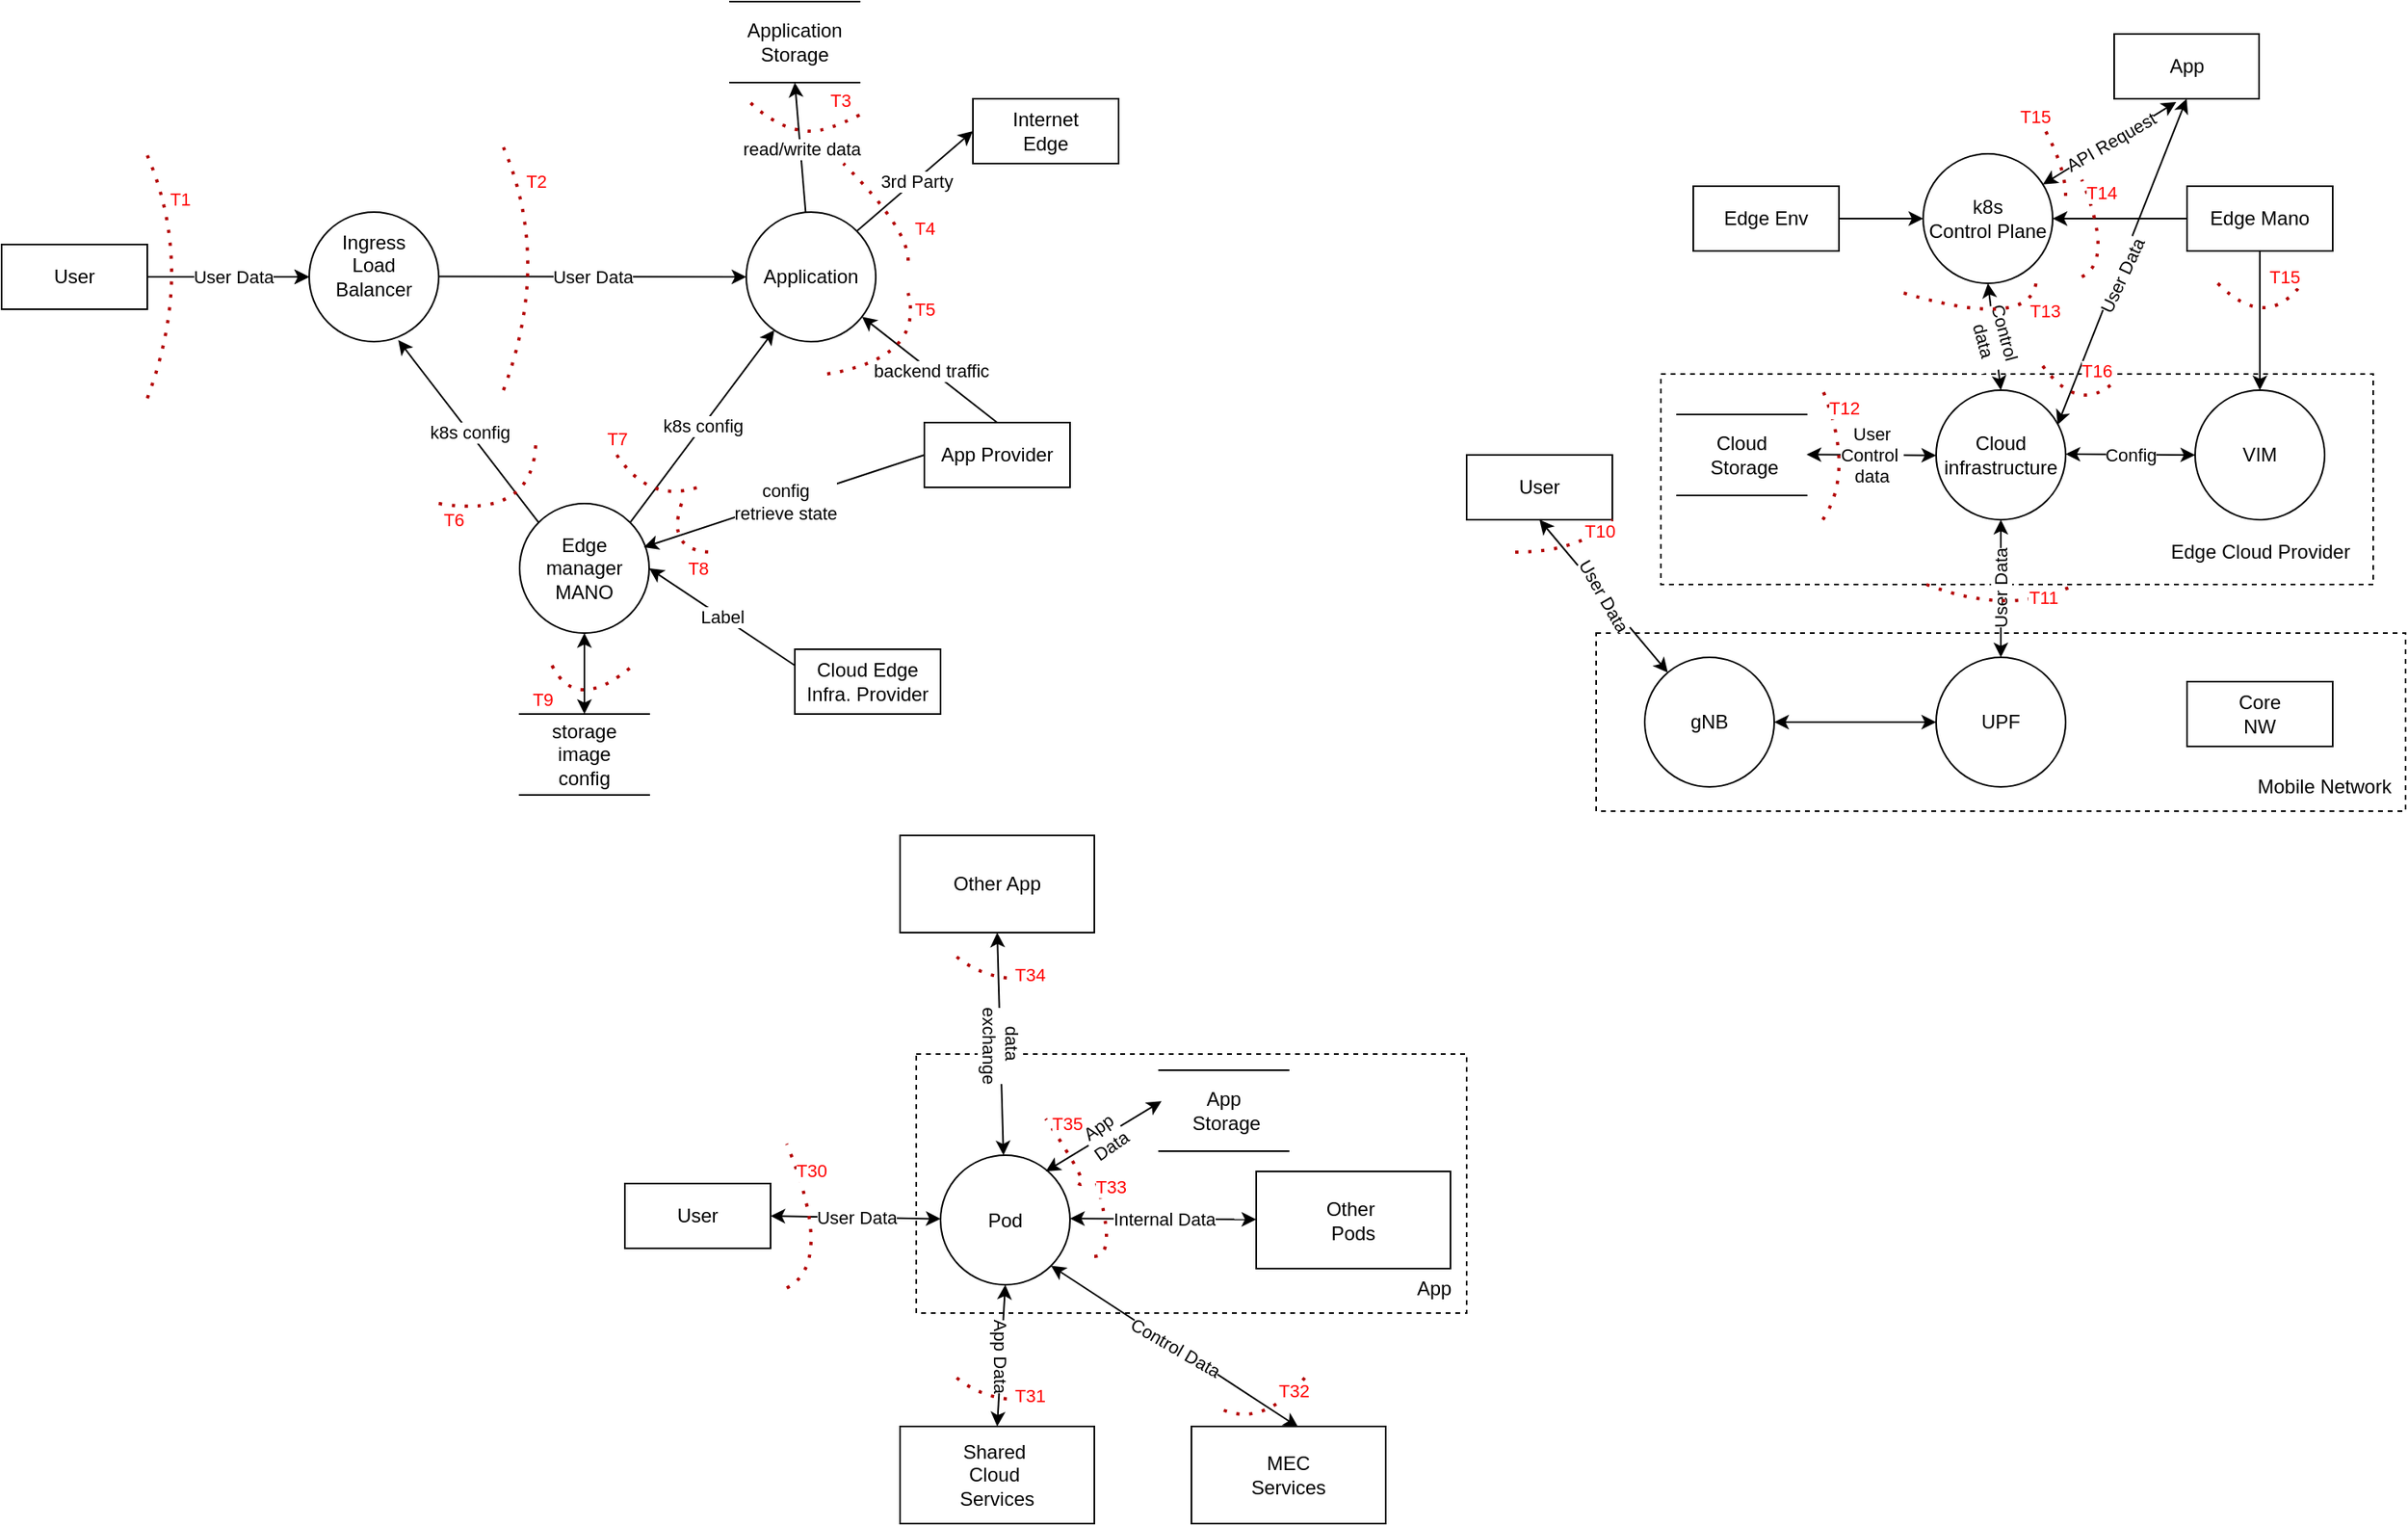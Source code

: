 <mxfile version="20.6.2" type="device"><diagram id="AhALsMwcs9puDzmOcbGK" name="Page-1"><mxGraphModel dx="2233" dy="826" grid="1" gridSize="10" guides="1" tooltips="1" connect="1" arrows="1" fold="1" page="1" pageScale="1" pageWidth="827" pageHeight="1169" math="0" shadow="0"><root><mxCell id="0"/><mxCell id="1" parent="0"/><mxCell id="h0xKYHxHjKtbQJcD8cni-60" value="" style="rounded=0;whiteSpace=wrap;html=1;dashed=1;labelBackgroundColor=none;" parent="1" vertex="1"><mxGeometry x="-250" y="670" width="340" height="160" as="geometry"/></mxCell><mxCell id="h0xKYHxHjKtbQJcD8cni-14" value="" style="rounded=0;whiteSpace=wrap;html=1;dashed=1;" parent="1" vertex="1"><mxGeometry x="210" y="250" width="440" height="130" as="geometry"/></mxCell><mxCell id="h0xKYHxHjKtbQJcD8cni-12" value="" style="rounded=0;whiteSpace=wrap;html=1;dashed=1;labelBackgroundColor=none;" parent="1" vertex="1"><mxGeometry x="170" y="410" width="500" height="110" as="geometry"/></mxCell><mxCell id="-5PWNZGbIVk2R9b0O68d-2" value="&lt;div&gt;Ingress&lt;/div&gt;&lt;div&gt;Load &lt;br&gt;&lt;/div&gt;&lt;div&gt;Balancer&lt;br&gt;&lt;/div&gt;&lt;div&gt;&lt;br&gt;&lt;/div&gt;" style="ellipse;whiteSpace=wrap;html=1;aspect=fixed;" parent="1" vertex="1"><mxGeometry x="-625" y="150" width="80" height="80" as="geometry"/></mxCell><mxCell id="-5PWNZGbIVk2R9b0O68d-3" value="Application" style="ellipse;whiteSpace=wrap;html=1;aspect=fixed;" parent="1" vertex="1"><mxGeometry x="-355" y="150" width="80" height="80" as="geometry"/></mxCell><mxCell id="-5PWNZGbIVk2R9b0O68d-6" value="Edge manager MANO" style="ellipse;whiteSpace=wrap;html=1;aspect=fixed;" parent="1" vertex="1"><mxGeometry x="-495" y="330" width="80" height="80" as="geometry"/></mxCell><mxCell id="-5PWNZGbIVk2R9b0O68d-28" value="" style="edgeStyle=orthogonalEdgeStyle;rounded=0;orthogonalLoop=1;jettySize=auto;html=1;" parent="1" source="-5PWNZGbIVk2R9b0O68d-8" target="-5PWNZGbIVk2R9b0O68d-2" edge="1"><mxGeometry relative="1" as="geometry"/></mxCell><mxCell id="-5PWNZGbIVk2R9b0O68d-8" value="User" style="rounded=0;whiteSpace=wrap;html=1;" parent="1" vertex="1"><mxGeometry x="-815" y="170" width="90" height="40" as="geometry"/></mxCell><mxCell id="-5PWNZGbIVk2R9b0O68d-9" value="App Provider" style="rounded=0;whiteSpace=wrap;html=1;" parent="1" vertex="1"><mxGeometry x="-245" y="280" width="90" height="40" as="geometry"/></mxCell><mxCell id="-5PWNZGbIVk2R9b0O68d-11" value="" style="endArrow=classic;html=1;rounded=0;exitX=1;exitY=0;exitDx=0;exitDy=0;entryX=0.217;entryY=0.911;entryDx=0;entryDy=0;entryPerimeter=0;" parent="1" source="-5PWNZGbIVk2R9b0O68d-6" target="-5PWNZGbIVk2R9b0O68d-3" edge="1"><mxGeometry relative="1" as="geometry"><mxPoint x="-355" y="340" as="sourcePoint"/><mxPoint x="-335" y="220" as="targetPoint"/></mxGeometry></mxCell><mxCell id="-5PWNZGbIVk2R9b0O68d-12" value="k8s config" style="edgeLabel;resizable=0;html=1;align=center;verticalAlign=middle;" parent="-5PWNZGbIVk2R9b0O68d-11" connectable="0" vertex="1"><mxGeometry relative="1" as="geometry"/></mxCell><mxCell id="-5PWNZGbIVk2R9b0O68d-13" value="" style="endArrow=classic;html=1;rounded=0;exitX=0;exitY=0;exitDx=0;exitDy=0;entryX=0.688;entryY=0.988;entryDx=0;entryDy=0;entryPerimeter=0;" parent="1" source="-5PWNZGbIVk2R9b0O68d-6" target="-5PWNZGbIVk2R9b0O68d-2" edge="1"><mxGeometry relative="1" as="geometry"><mxPoint x="-355" y="340" as="sourcePoint"/><mxPoint x="-255" y="340" as="targetPoint"/></mxGeometry></mxCell><mxCell id="-5PWNZGbIVk2R9b0O68d-14" value="k8s config" style="edgeLabel;resizable=0;html=1;align=center;verticalAlign=middle;" parent="-5PWNZGbIVk2R9b0O68d-13" connectable="0" vertex="1"><mxGeometry relative="1" as="geometry"/></mxCell><mxCell id="-5PWNZGbIVk2R9b0O68d-21" value="" style="endArrow=classic;html=1;rounded=0;exitX=0;exitY=0.25;exitDx=0;exitDy=0;entryX=1;entryY=0.5;entryDx=0;entryDy=0;" parent="1" source="-5PWNZGbIVk2R9b0O68d-32" target="-5PWNZGbIVk2R9b0O68d-6" edge="1"><mxGeometry relative="1" as="geometry"><mxPoint x="-355" y="340" as="sourcePoint"/><mxPoint x="-255" y="340" as="targetPoint"/></mxGeometry></mxCell><mxCell id="-5PWNZGbIVk2R9b0O68d-22" value="Label" style="edgeLabel;resizable=0;html=1;align=center;verticalAlign=middle;" parent="-5PWNZGbIVk2R9b0O68d-21" connectable="0" vertex="1"><mxGeometry relative="1" as="geometry"/></mxCell><mxCell id="-5PWNZGbIVk2R9b0O68d-26" value="" style="endArrow=classic; startArrow=classic;html=1;rounded=0;" parent="1" edge="1"><mxGeometry relative="1" as="geometry"><mxPoint x="-720" y="190" as="sourcePoint"/><mxPoint x="-625" y="190" as="targetPoint"/></mxGeometry></mxCell><mxCell id="-5PWNZGbIVk2R9b0O68d-27" value="&lt;div&gt;User Data&lt;/div&gt;" style="edgeLabel;resizable=0;html=1;align=center;verticalAlign=middle;" parent="-5PWNZGbIVk2R9b0O68d-26" connectable="0" vertex="1"><mxGeometry relative="1" as="geometry"/></mxCell><mxCell id="-5PWNZGbIVk2R9b0O68d-29" value="" style="endArrow=classic;html=1;rounded=0;exitX=1;exitY=0.5;exitDx=0;exitDy=0;entryX=0;entryY=0.5;entryDx=0;entryDy=0;" parent="1" target="-5PWNZGbIVk2R9b0O68d-3" edge="1"><mxGeometry relative="1" as="geometry"><mxPoint x="-545" y="189.79" as="sourcePoint"/><mxPoint x="-445" y="189.79" as="targetPoint"/></mxGeometry></mxCell><mxCell id="-5PWNZGbIVk2R9b0O68d-30" value="User Data" style="edgeLabel;resizable=0;html=1;align=center;verticalAlign=middle;" parent="-5PWNZGbIVk2R9b0O68d-29" connectable="0" vertex="1"><mxGeometry relative="1" as="geometry"/></mxCell><mxCell id="-5PWNZGbIVk2R9b0O68d-31" value="&lt;div&gt;storage&lt;/div&gt;&lt;div&gt;image &lt;br&gt;&lt;/div&gt;&lt;div&gt;config&lt;br&gt;&lt;/div&gt;" style="shape=partialRectangle;whiteSpace=wrap;html=1;top=0;bottom=0;fillColor=none;direction=south;" parent="1" vertex="1"><mxGeometry x="-495" y="460" width="80" height="50" as="geometry"/></mxCell><mxCell id="-5PWNZGbIVk2R9b0O68d-32" value="Cloud Edge Infra. Provider" style="rounded=0;whiteSpace=wrap;html=1;" parent="1" vertex="1"><mxGeometry x="-325" y="420" width="90" height="40" as="geometry"/></mxCell><mxCell id="-5PWNZGbIVk2R9b0O68d-34" value="" style="endArrow=classic;html=1;rounded=0;exitX=0;exitY=0.5;exitDx=0;exitDy=0;entryX=0.959;entryY=0.337;entryDx=0;entryDy=0;entryPerimeter=0;" parent="1" source="-5PWNZGbIVk2R9b0O68d-9" target="-5PWNZGbIVk2R9b0O68d-6" edge="1"><mxGeometry relative="1" as="geometry"><mxPoint x="-375" y="340" as="sourcePoint"/><mxPoint x="-275" y="340" as="targetPoint"/></mxGeometry></mxCell><mxCell id="-5PWNZGbIVk2R9b0O68d-35" value="&lt;div&gt;config&lt;/div&gt;&lt;div&gt;retrieve state&lt;/div&gt;" style="edgeLabel;resizable=0;html=1;align=center;verticalAlign=middle;" parent="-5PWNZGbIVk2R9b0O68d-34" connectable="0" vertex="1"><mxGeometry relative="1" as="geometry"/></mxCell><mxCell id="-5PWNZGbIVk2R9b0O68d-36" value="" style="endArrow=classic;html=1;rounded=0;exitX=0.5;exitY=0;exitDx=0;exitDy=0;" parent="1" source="-5PWNZGbIVk2R9b0O68d-9" target="-5PWNZGbIVk2R9b0O68d-3" edge="1"><mxGeometry relative="1" as="geometry"><mxPoint x="-235" y="310" as="sourcePoint"/><mxPoint x="-408.28" y="366.96" as="targetPoint"/></mxGeometry></mxCell><mxCell id="-5PWNZGbIVk2R9b0O68d-37" value="backend traffic" style="edgeLabel;resizable=0;html=1;align=center;verticalAlign=middle;" parent="-5PWNZGbIVk2R9b0O68d-36" connectable="0" vertex="1"><mxGeometry relative="1" as="geometry"/></mxCell><mxCell id="-5PWNZGbIVk2R9b0O68d-38" value="&lt;div&gt;Internet&lt;/div&gt;&lt;div&gt;Edge&lt;br&gt;&lt;/div&gt;" style="rounded=0;whiteSpace=wrap;html=1;" parent="1" vertex="1"><mxGeometry x="-215" y="80" width="90" height="40" as="geometry"/></mxCell><mxCell id="-5PWNZGbIVk2R9b0O68d-40" value="" style="endArrow=classic;html=1;rounded=0;exitX=1;exitY=0;exitDx=0;exitDy=0;entryX=0;entryY=0.5;entryDx=0;entryDy=0;" parent="1" source="-5PWNZGbIVk2R9b0O68d-3" target="-5PWNZGbIVk2R9b0O68d-38" edge="1"><mxGeometry relative="1" as="geometry"><mxPoint x="-314.716" y="223.716" as="sourcePoint"/><mxPoint x="-225" y="110" as="targetPoint"/></mxGeometry></mxCell><mxCell id="-5PWNZGbIVk2R9b0O68d-41" value="3rd Party" style="edgeLabel;resizable=0;html=1;align=center;verticalAlign=middle;" parent="-5PWNZGbIVk2R9b0O68d-40" connectable="0" vertex="1"><mxGeometry relative="1" as="geometry"/></mxCell><mxCell id="-5PWNZGbIVk2R9b0O68d-42" value="&lt;div&gt;Application &lt;br&gt;&lt;/div&gt;&lt;div&gt;Storage&lt;br&gt;&lt;/div&gt;" style="shape=partialRectangle;whiteSpace=wrap;html=1;top=0;bottom=0;fillColor=none;direction=south;" parent="1" vertex="1"><mxGeometry x="-365" y="20" width="80" height="50" as="geometry"/></mxCell><mxCell id="-5PWNZGbIVk2R9b0O68d-48" value="T1" style="endArrow=none;dashed=1;html=1;dashPattern=1 3;strokeWidth=2;curved=1;fillColor=#e51400;strokeColor=#B20000;labelPosition=center;verticalLabelPosition=top;align=center;verticalAlign=bottom;horizontal=1;fontColor=#FF0000;" parent="1" edge="1"><mxGeometry x="0.504" y="-5" width="50" height="50" relative="1" as="geometry"><mxPoint x="-725" y="265" as="sourcePoint"/><mxPoint x="-725" y="115" as="targetPoint"/><Array as="points"><mxPoint x="-695" y="185"/></Array><mxPoint y="1" as="offset"/></mxGeometry></mxCell><mxCell id="-5PWNZGbIVk2R9b0O68d-49" value="T2" style="endArrow=none;dashed=1;html=1;dashPattern=1 3;strokeWidth=2;curved=1;fillColor=#e51400;strokeColor=#B20000;verticalAlign=bottom;fontColor=#FF0000;" parent="1" edge="1"><mxGeometry x="0.561" y="-7" width="50" height="50" relative="1" as="geometry"><mxPoint x="-505" y="260" as="sourcePoint"/><mxPoint x="-505" y="110" as="targetPoint"/><Array as="points"><mxPoint x="-475" y="180"/></Array><mxPoint as="offset"/></mxGeometry></mxCell><mxCell id="-5PWNZGbIVk2R9b0O68d-50" value="T4" style="endArrow=none;dashed=1;html=1;dashPattern=1 3;strokeWidth=2;curved=1;fillColor=#e51400;strokeColor=#B20000;fontColor=#FF0000;verticalAlign=middle;labelPosition=center;verticalLabelPosition=middle;align=center;" parent="1" edge="1"><mxGeometry x="-0.478" y="-10" width="50" height="50" relative="1" as="geometry"><mxPoint x="-255" y="180" as="sourcePoint"/><mxPoint x="-295" y="120" as="targetPoint"/><Array as="points"><mxPoint x="-255" y="160"/></Array><mxPoint x="3" y="7" as="offset"/></mxGeometry></mxCell><mxCell id="-5PWNZGbIVk2R9b0O68d-51" value="T5" style="endArrow=none;dashed=1;html=1;dashPattern=1 3;strokeWidth=2;curved=1;fillColor=#e51400;strokeColor=#B20000;fontColor=#FF0000;verticalAlign=middle;labelPosition=center;verticalLabelPosition=middle;align=center;" parent="1" edge="1"><mxGeometry x="0.762" y="-7" width="50" height="50" relative="1" as="geometry"><mxPoint x="-305" y="250" as="sourcePoint"/><mxPoint x="-255" y="200" as="targetPoint"/><Array as="points"><mxPoint x="-245" y="240"/></Array><mxPoint as="offset"/></mxGeometry></mxCell><mxCell id="-5PWNZGbIVk2R9b0O68d-53" value="" style="endArrow=classic;startArrow=classic;html=1;curved=1;exitX=0;exitY=0.5;exitDx=0;exitDy=0;" parent="1" source="-5PWNZGbIVk2R9b0O68d-31" edge="1"><mxGeometry width="50" height="50" relative="1" as="geometry"><mxPoint x="-505" y="460" as="sourcePoint"/><mxPoint x="-455" y="410" as="targetPoint"/></mxGeometry></mxCell><mxCell id="-5PWNZGbIVk2R9b0O68d-54" value="T6" style="endArrow=none;dashed=1;html=1;dashPattern=1 3;strokeWidth=2;curved=1;fillColor=#e51400;strokeColor=#B20000;fontColor=#FF0000;" parent="1" edge="1"><mxGeometry x="-0.792" y="-8" width="50" height="50" relative="1" as="geometry"><mxPoint x="-545" y="330" as="sourcePoint"/><mxPoint x="-485" y="290" as="targetPoint"/><Array as="points"><mxPoint x="-485" y="340"/></Array><mxPoint x="-1" as="offset"/></mxGeometry></mxCell><mxCell id="-5PWNZGbIVk2R9b0O68d-56" value="T7" style="endArrow=none;dashed=1;html=1;dashPattern=1 3;strokeWidth=2;curved=1;fillColor=#e51400;strokeColor=#B20000;fontColor=#FF0000;" parent="1" edge="1"><mxGeometry x="-1" y="10" width="50" height="50" relative="1" as="geometry"><mxPoint x="-435" y="300" as="sourcePoint"/><mxPoint x="-385" y="320" as="targetPoint"/><Array as="points"><mxPoint x="-415" y="330"/></Array><mxPoint x="-8" y="-4" as="offset"/></mxGeometry></mxCell><mxCell id="-5PWNZGbIVk2R9b0O68d-57" value="T8" style="endArrow=none;dashed=1;html=1;dashPattern=1 3;strokeWidth=2;curved=1;fillColor=#e51400;strokeColor=#B20000;fontColor=#FF0000;" parent="1" edge="1"><mxGeometry x="0.675" y="-10" width="50" height="50" relative="1" as="geometry"><mxPoint x="-395" y="330" as="sourcePoint"/><mxPoint x="-375" y="360" as="targetPoint"/><Array as="points"><mxPoint x="-405" y="360"/></Array><mxPoint as="offset"/></mxGeometry></mxCell><mxCell id="-5PWNZGbIVk2R9b0O68d-58" value="T3" style="endArrow=none;dashed=1;html=1;dashPattern=1 3;strokeWidth=2;curved=1;fillColor=#e51400;strokeColor=#B20000;verticalAlign=bottom;labelPosition=right;verticalLabelPosition=top;align=left;fontColor=#FF0000;" parent="1" edge="1"><mxGeometry x="-0.546" y="-9" width="50" height="50" relative="1" as="geometry"><mxPoint x="-285" y="90" as="sourcePoint"/><mxPoint x="-355" y="80" as="targetPoint"/><Array as="points"><mxPoint x="-305" y="100"/><mxPoint x="-325" y="100"/><mxPoint x="-345" y="90"/></Array><mxPoint as="offset"/></mxGeometry></mxCell><mxCell id="-5PWNZGbIVk2R9b0O68d-59" value="" style="endArrow=classic;html=1;rounded=0;entryX=1;entryY=0.5;entryDx=0;entryDy=0;" parent="1" source="-5PWNZGbIVk2R9b0O68d-3" target="-5PWNZGbIVk2R9b0O68d-42" edge="1"><mxGeometry relative="1" as="geometry"><mxPoint x="-535" y="199.79" as="sourcePoint"/><mxPoint x="-345" y="200" as="targetPoint"/></mxGeometry></mxCell><mxCell id="-5PWNZGbIVk2R9b0O68d-60" value="read/write data" style="edgeLabel;resizable=0;html=1;align=center;verticalAlign=middle;" parent="-5PWNZGbIVk2R9b0O68d-59" connectable="0" vertex="1"><mxGeometry relative="1" as="geometry"/></mxCell><mxCell id="-5PWNZGbIVk2R9b0O68d-62" value="T9" style="endArrow=none;dashed=1;html=1;dashPattern=1 3;strokeWidth=2;curved=1;fillColor=#e51400;strokeColor=#B20000;fontColor=#FF0000;" parent="1" edge="1"><mxGeometry x="-0.59" y="-15" width="50" height="50" relative="1" as="geometry"><mxPoint x="-475" y="430" as="sourcePoint"/><mxPoint x="-425" y="430" as="targetPoint"/><Array as="points"><mxPoint x="-460" y="460"/></Array><mxPoint as="offset"/></mxGeometry></mxCell><mxCell id="h0xKYHxHjKtbQJcD8cni-1" value="gNB" style="ellipse;whiteSpace=wrap;html=1;aspect=fixed;" parent="1" vertex="1"><mxGeometry x="200" y="425" width="80" height="80" as="geometry"/></mxCell><mxCell id="h0xKYHxHjKtbQJcD8cni-2" value="UPF" style="ellipse;whiteSpace=wrap;html=1;aspect=fixed;" parent="1" vertex="1"><mxGeometry x="380" y="425" width="80" height="80" as="geometry"/></mxCell><mxCell id="h0xKYHxHjKtbQJcD8cni-4" value="User" style="rounded=0;whiteSpace=wrap;html=1;" parent="1" vertex="1"><mxGeometry x="90" y="300" width="90" height="40" as="geometry"/></mxCell><mxCell id="h0xKYHxHjKtbQJcD8cni-5" value="Core &lt;br&gt;NW" style="rounded=0;whiteSpace=wrap;html=1;" parent="1" vertex="1"><mxGeometry x="535" y="440" width="90" height="40" as="geometry"/></mxCell><mxCell id="h0xKYHxHjKtbQJcD8cni-6" value="Cloud infrastructure" style="ellipse;whiteSpace=wrap;html=1;aspect=fixed;" parent="1" vertex="1"><mxGeometry x="380" y="260" width="80" height="80" as="geometry"/></mxCell><mxCell id="h0xKYHxHjKtbQJcD8cni-7" value="VIM" style="ellipse;whiteSpace=wrap;html=1;aspect=fixed;" parent="1" vertex="1"><mxGeometry x="540" y="260" width="80" height="80" as="geometry"/></mxCell><mxCell id="h0xKYHxHjKtbQJcD8cni-8" value="App" style="rounded=0;whiteSpace=wrap;html=1;" parent="1" vertex="1"><mxGeometry x="490" y="40" width="89.5" height="40" as="geometry"/></mxCell><mxCell id="h0xKYHxHjKtbQJcD8cni-9" value="&lt;div&gt;Cloud&lt;/div&gt;&lt;div&gt;&amp;nbsp;Storage&lt;/div&gt;" style="shape=partialRectangle;whiteSpace=wrap;html=1;top=0;bottom=0;fillColor=none;direction=south;" parent="1" vertex="1"><mxGeometry x="220" y="275" width="80" height="50" as="geometry"/></mxCell><mxCell id="h0xKYHxHjKtbQJcD8cni-11" value="k8s&lt;br&gt;Control Plane" style="ellipse;whiteSpace=wrap;html=1;aspect=fixed;" parent="1" vertex="1"><mxGeometry x="372" y="114" width="80" height="80" as="geometry"/></mxCell><mxCell id="h0xKYHxHjKtbQJcD8cni-13" value="Mobile Network" style="text;html=1;strokeColor=none;fillColor=none;align=center;verticalAlign=middle;whiteSpace=wrap;rounded=0;dashed=1;labelBackgroundColor=none;" parent="1" vertex="1"><mxGeometry x="570" y="490" width="100" height="30" as="geometry"/></mxCell><mxCell id="h0xKYHxHjKtbQJcD8cni-15" value="Edge Cloud Provider" style="text;html=1;strokeColor=none;fillColor=none;align=center;verticalAlign=middle;whiteSpace=wrap;rounded=0;dashed=1;labelBackgroundColor=none;" parent="1" vertex="1"><mxGeometry x="519.75" y="340" width="120.5" height="40" as="geometry"/></mxCell><mxCell id="h0xKYHxHjKtbQJcD8cni-40" value="" style="edgeStyle=orthogonalEdgeStyle;rounded=0;orthogonalLoop=1;jettySize=auto;html=1;" parent="1" source="h0xKYHxHjKtbQJcD8cni-17" target="h0xKYHxHjKtbQJcD8cni-11" edge="1"><mxGeometry relative="1" as="geometry"/></mxCell><mxCell id="h0xKYHxHjKtbQJcD8cni-17" value="Edge Env" style="rounded=0;whiteSpace=wrap;html=1;" parent="1" vertex="1"><mxGeometry x="230" y="134" width="90" height="40" as="geometry"/></mxCell><mxCell id="h0xKYHxHjKtbQJcD8cni-18" value="" style="endArrow=classic;startArrow=classic;html=1;rounded=0;exitX=0.5;exitY=1;exitDx=0;exitDy=0;" parent="1" source="h0xKYHxHjKtbQJcD8cni-4" target="h0xKYHxHjKtbQJcD8cni-1" edge="1"><mxGeometry relative="1" as="geometry"><mxPoint y="180" as="sourcePoint"/><mxPoint x="100" y="180" as="targetPoint"/></mxGeometry></mxCell><mxCell id="h0xKYHxHjKtbQJcD8cni-19" value="&lt;div&gt;User Data&lt;/div&gt;" style="edgeLabel;resizable=0;html=1;align=center;verticalAlign=middle;rotation=60;" parent="h0xKYHxHjKtbQJcD8cni-18" connectable="0" vertex="1"><mxGeometry relative="1" as="geometry"/></mxCell><mxCell id="h0xKYHxHjKtbQJcD8cni-20" value="" style="endArrow=classic;startArrow=classic;html=1;rounded=0;exitX=0.5;exitY=0;exitDx=0;exitDy=0;entryX=0.5;entryY=1;entryDx=0;entryDy=0;" parent="1" source="h0xKYHxHjKtbQJcD8cni-2" target="h0xKYHxHjKtbQJcD8cni-6" edge="1"><mxGeometry relative="1" as="geometry"><mxPoint x="377" y="478" as="sourcePoint"/><mxPoint x="412" y="338" as="targetPoint"/><Array as="points"/></mxGeometry></mxCell><mxCell id="h0xKYHxHjKtbQJcD8cni-21" value="&lt;div&gt;User Data&lt;/div&gt;" style="edgeLabel;resizable=0;html=1;align=center;verticalAlign=middle;rotation=-90;" parent="h0xKYHxHjKtbQJcD8cni-20" connectable="0" vertex="1"><mxGeometry relative="1" as="geometry"/></mxCell><mxCell id="h0xKYHxHjKtbQJcD8cni-27" value="" style="endArrow=classic;startArrow=classic;html=1;rounded=0;exitX=1;exitY=0.5;exitDx=0;exitDy=0;entryX=0;entryY=0.5;entryDx=0;entryDy=0;" parent="1" source="h0xKYHxHjKtbQJcD8cni-1" target="h0xKYHxHjKtbQJcD8cni-2" edge="1"><mxGeometry width="50" height="50" relative="1" as="geometry"><mxPoint x="330" y="510" as="sourcePoint"/><mxPoint x="390" y="460" as="targetPoint"/></mxGeometry></mxCell><mxCell id="h0xKYHxHjKtbQJcD8cni-28" value="" style="endArrow=classic;startArrow=classic;html=1;rounded=0;exitX=0.938;exitY=0.267;exitDx=0;exitDy=0;exitPerimeter=0;entryX=0.5;entryY=1;entryDx=0;entryDy=0;" parent="1" source="h0xKYHxHjKtbQJcD8cni-6" target="h0xKYHxHjKtbQJcD8cni-8" edge="1"><mxGeometry relative="1" as="geometry"><mxPoint x="604.5" y="265" as="sourcePoint"/><mxPoint x="590" y="200" as="targetPoint"/><Array as="points"/></mxGeometry></mxCell><mxCell id="h0xKYHxHjKtbQJcD8cni-29" value="&lt;div&gt;User Data&lt;/div&gt;" style="edgeLabel;resizable=0;html=1;align=center;verticalAlign=middle;rotation=-65;" parent="h0xKYHxHjKtbQJcD8cni-28" connectable="0" vertex="1"><mxGeometry relative="1" as="geometry"><mxPoint y="9" as="offset"/></mxGeometry></mxCell><mxCell id="h0xKYHxHjKtbQJcD8cni-33" value="" style="endArrow=classic;startArrow=classic;html=1;rounded=0;entryX=0.428;entryY=1.05;entryDx=0;entryDy=0;entryPerimeter=0;" parent="1" source="h0xKYHxHjKtbQJcD8cni-11" target="h0xKYHxHjKtbQJcD8cni-8" edge="1"><mxGeometry relative="1" as="geometry"><mxPoint x="465.04" y="271.36" as="sourcePoint"/><mxPoint x="480" y="70" as="targetPoint"/><Array as="points"/></mxGeometry></mxCell><mxCell id="h0xKYHxHjKtbQJcD8cni-34" value="&lt;div&gt;API Request&lt;/div&gt;" style="edgeLabel;resizable=0;html=1;align=center;verticalAlign=middle;rotation=-30;" parent="h0xKYHxHjKtbQJcD8cni-33" connectable="0" vertex="1"><mxGeometry relative="1" as="geometry"/></mxCell><mxCell id="h0xKYHxHjKtbQJcD8cni-35" value="" style="endArrow=classic;startArrow=classic;html=1;rounded=0;exitX=1;exitY=0.5;exitDx=0;exitDy=0;" parent="1" edge="1"><mxGeometry relative="1" as="geometry"><mxPoint x="460" y="299.5" as="sourcePoint"/><mxPoint x="540" y="300" as="targetPoint"/><Array as="points"/></mxGeometry></mxCell><mxCell id="h0xKYHxHjKtbQJcD8cni-36" value="&lt;div&gt;Config&lt;/div&gt;" style="edgeLabel;resizable=0;html=1;align=center;verticalAlign=middle;rotation=0;" parent="h0xKYHxHjKtbQJcD8cni-35" connectable="0" vertex="1"><mxGeometry relative="1" as="geometry"/></mxCell><mxCell id="h0xKYHxHjKtbQJcD8cni-42" style="edgeStyle=orthogonalEdgeStyle;rounded=0;orthogonalLoop=1;jettySize=auto;html=1;entryX=0.5;entryY=0;entryDx=0;entryDy=0;" parent="1" source="h0xKYHxHjKtbQJcD8cni-41" target="h0xKYHxHjKtbQJcD8cni-7" edge="1"><mxGeometry relative="1" as="geometry"/></mxCell><mxCell id="h0xKYHxHjKtbQJcD8cni-43" style="edgeStyle=orthogonalEdgeStyle;rounded=0;orthogonalLoop=1;jettySize=auto;html=1;entryX=1;entryY=0.5;entryDx=0;entryDy=0;" parent="1" source="h0xKYHxHjKtbQJcD8cni-41" target="h0xKYHxHjKtbQJcD8cni-11" edge="1"><mxGeometry relative="1" as="geometry"/></mxCell><mxCell id="h0xKYHxHjKtbQJcD8cni-41" value="Edge Mano" style="rounded=0;whiteSpace=wrap;html=1;" parent="1" vertex="1"><mxGeometry x="535" y="134" width="90" height="40" as="geometry"/></mxCell><mxCell id="h0xKYHxHjKtbQJcD8cni-50" value="Shared&amp;nbsp;&lt;br&gt;Cloud&amp;nbsp;&lt;br&gt;Services" style="rounded=0;whiteSpace=wrap;html=1;labelBackgroundColor=none;" parent="1" vertex="1"><mxGeometry x="-260" y="900" width="120" height="60" as="geometry"/></mxCell><mxCell id="h0xKYHxHjKtbQJcD8cni-52" value="MEC&lt;br&gt;Services" style="rounded=0;whiteSpace=wrap;html=1;labelBackgroundColor=none;" parent="1" vertex="1"><mxGeometry x="-80" y="900" width="120" height="60" as="geometry"/></mxCell><mxCell id="h0xKYHxHjKtbQJcD8cni-53" value="Pod" style="ellipse;whiteSpace=wrap;html=1;aspect=fixed;" parent="1" vertex="1"><mxGeometry x="-235" y="732.5" width="80" height="80" as="geometry"/></mxCell><mxCell id="h0xKYHxHjKtbQJcD8cni-54" value="Other&amp;nbsp;&lt;br&gt;Pods" style="rounded=0;whiteSpace=wrap;html=1;labelBackgroundColor=none;" parent="1" vertex="1"><mxGeometry x="-40" y="742.5" width="120" height="60" as="geometry"/></mxCell><mxCell id="h0xKYHxHjKtbQJcD8cni-55" value="" style="endArrow=classic;startArrow=classic;html=1;rounded=0;entryX=0.5;entryY=0;entryDx=0;entryDy=0;exitX=0.5;exitY=1;exitDx=0;exitDy=0;" parent="1" source="h0xKYHxHjKtbQJcD8cni-53" target="h0xKYHxHjKtbQJcD8cni-50" edge="1"><mxGeometry relative="1" as="geometry"><mxPoint x="-285" y="770" as="sourcePoint"/><mxPoint x="-205.728" y="864.372" as="targetPoint"/></mxGeometry></mxCell><mxCell id="h0xKYHxHjKtbQJcD8cni-56" value="&lt;div&gt;App Data&lt;/div&gt;" style="edgeLabel;resizable=0;html=1;align=center;verticalAlign=middle;rotation=90;" parent="h0xKYHxHjKtbQJcD8cni-55" connectable="0" vertex="1"><mxGeometry relative="1" as="geometry"/></mxCell><mxCell id="h0xKYHxHjKtbQJcD8cni-58" value="Other App" style="rounded=0;whiteSpace=wrap;html=1;labelBackgroundColor=none;" parent="1" vertex="1"><mxGeometry x="-260" y="535" width="120" height="60" as="geometry"/></mxCell><mxCell id="h0xKYHxHjKtbQJcD8cni-61" value="" style="endArrow=classic;startArrow=classic;html=1;rounded=0;entryX=0.5;entryY=0;entryDx=0;entryDy=0;exitX=1;exitY=1;exitDx=0;exitDy=0;" parent="1" source="h0xKYHxHjKtbQJcD8cni-53" edge="1"><mxGeometry relative="1" as="geometry"><mxPoint x="-0.082" y="810.005" as="sourcePoint"/><mxPoint x="-14" y="900.47" as="targetPoint"/></mxGeometry></mxCell><mxCell id="h0xKYHxHjKtbQJcD8cni-62" value="&lt;div&gt;Control Data&lt;/div&gt;" style="edgeLabel;resizable=0;html=1;align=center;verticalAlign=middle;rotation=30;" parent="h0xKYHxHjKtbQJcD8cni-61" connectable="0" vertex="1"><mxGeometry relative="1" as="geometry"/></mxCell><mxCell id="h0xKYHxHjKtbQJcD8cni-63" value="App" style="text;html=1;strokeColor=none;fillColor=none;align=center;verticalAlign=middle;whiteSpace=wrap;rounded=0;dashed=1;labelBackgroundColor=none;" parent="1" vertex="1"><mxGeometry x="20" y="800" width="100" height="30" as="geometry"/></mxCell><mxCell id="h0xKYHxHjKtbQJcD8cni-64" value="&lt;div&gt;App&lt;/div&gt;&lt;div&gt;&amp;nbsp;Storage&lt;/div&gt;" style="shape=partialRectangle;whiteSpace=wrap;html=1;top=0;bottom=0;fillColor=none;direction=south;" parent="1" vertex="1"><mxGeometry x="-100" y="680" width="80" height="50" as="geometry"/></mxCell><mxCell id="zF9HPpkS1QzqKwU8B0cj-2" value="" style="endArrow=classic;startArrow=classic;html=1;rounded=0;exitX=0.5;exitY=1;exitDx=0;exitDy=0;" parent="1" source="h0xKYHxHjKtbQJcD8cni-58" target="h0xKYHxHjKtbQJcD8cni-53" edge="1"><mxGeometry relative="1" as="geometry"><mxPoint x="-6.356" y="600.004" as="sourcePoint"/><mxPoint x="146.36" y="699.69" as="targetPoint"/></mxGeometry></mxCell><mxCell id="zF9HPpkS1QzqKwU8B0cj-3" value="&lt;div&gt;data&amp;nbsp;&lt;/div&gt;&lt;div&gt;exchange&lt;/div&gt;" style="edgeLabel;resizable=0;html=1;align=center;verticalAlign=middle;rotation=90;" parent="zF9HPpkS1QzqKwU8B0cj-2" connectable="0" vertex="1"><mxGeometry relative="1" as="geometry"/></mxCell><mxCell id="zF9HPpkS1QzqKwU8B0cj-4" value="User" style="rounded=0;whiteSpace=wrap;html=1;" parent="1" vertex="1"><mxGeometry x="-430" y="750" width="90" height="40" as="geometry"/></mxCell><mxCell id="zF9HPpkS1QzqKwU8B0cj-10" value="" style="endArrow=classic;startArrow=classic;html=1;rounded=0;exitX=1;exitY=0.5;exitDx=0;exitDy=0;" parent="1" source="zF9HPpkS1QzqKwU8B0cj-4" target="h0xKYHxHjKtbQJcD8cni-53" edge="1"><mxGeometry relative="1" as="geometry"><mxPoint x="-340" y="760" as="sourcePoint"/><mxPoint x="-260.728" y="854.372" as="targetPoint"/></mxGeometry></mxCell><mxCell id="zF9HPpkS1QzqKwU8B0cj-11" value="&lt;div&gt;User Data&lt;/div&gt;" style="edgeLabel;resizable=0;html=1;align=center;verticalAlign=middle;rotation=0;" parent="zF9HPpkS1QzqKwU8B0cj-10" connectable="0" vertex="1"><mxGeometry relative="1" as="geometry"/></mxCell><mxCell id="zF9HPpkS1QzqKwU8B0cj-13" value="" style="endArrow=classic;startArrow=classic;html=1;rounded=0;exitX=1;exitY=0.5;exitDx=0;exitDy=0;" parent="1" target="h0xKYHxHjKtbQJcD8cni-54" edge="1"><mxGeometry relative="1" as="geometry"><mxPoint x="-155" y="771.58" as="sourcePoint"/><mxPoint x="-49.995" y="773.422" as="targetPoint"/></mxGeometry></mxCell><mxCell id="zF9HPpkS1QzqKwU8B0cj-14" value="&lt;div&gt;Internal Data&lt;/div&gt;" style="edgeLabel;resizable=0;html=1;align=center;verticalAlign=middle;rotation=0;" parent="zF9HPpkS1QzqKwU8B0cj-13" connectable="0" vertex="1"><mxGeometry relative="1" as="geometry"/></mxCell><mxCell id="zF9HPpkS1QzqKwU8B0cj-15" value="T10" style="endArrow=none;dashed=1;html=1;dashPattern=1 3;strokeWidth=2;curved=1;fillColor=#e51400;strokeColor=#B20000;labelPosition=center;verticalLabelPosition=top;align=center;verticalAlign=bottom;horizontal=1;fontColor=#FF0000;" parent="1" edge="1"><mxGeometry x="0.504" y="-5" width="50" height="50" relative="1" as="geometry"><mxPoint x="120" y="360" as="sourcePoint"/><mxPoint x="180" y="340" as="targetPoint"/><Array as="points"><mxPoint x="160" y="360"/></Array><mxPoint y="1" as="offset"/></mxGeometry></mxCell><mxCell id="zF9HPpkS1QzqKwU8B0cj-16" value="T11" style="endArrow=none;dashed=1;html=1;dashPattern=1 3;strokeWidth=2;curved=1;fillColor=#e51400;strokeColor=#B20000;labelPosition=center;verticalLabelPosition=top;align=center;verticalAlign=bottom;horizontal=1;fontColor=#FF0000;" parent="1" edge="1"><mxGeometry x="0.504" y="-5" width="50" height="50" relative="1" as="geometry"><mxPoint x="374" y="380" as="sourcePoint"/><mxPoint x="466" y="380" as="targetPoint"/><Array as="points"><mxPoint x="426" y="400"/></Array><mxPoint y="1" as="offset"/></mxGeometry></mxCell><mxCell id="zF9HPpkS1QzqKwU8B0cj-17" value="" style="endArrow=classic;startArrow=classic;html=1;rounded=0;exitX=1;exitY=0.5;exitDx=0;exitDy=0;" parent="1" edge="1"><mxGeometry relative="1" as="geometry"><mxPoint x="300" y="299.75" as="sourcePoint"/><mxPoint x="380" y="300.25" as="targetPoint"/><Array as="points"/></mxGeometry></mxCell><mxCell id="zF9HPpkS1QzqKwU8B0cj-18" value="&lt;div&gt;User&lt;/div&gt;&lt;div&gt;Control&amp;nbsp;&lt;/div&gt;&lt;div&gt;data&lt;/div&gt;" style="edgeLabel;resizable=0;html=1;align=center;verticalAlign=middle;rotation=0;" parent="zF9HPpkS1QzqKwU8B0cj-17" connectable="0" vertex="1"><mxGeometry relative="1" as="geometry"/></mxCell><mxCell id="zF9HPpkS1QzqKwU8B0cj-22" value="T12" style="endArrow=none;dashed=1;html=1;dashPattern=1 3;strokeWidth=2;curved=1;fillColor=#e51400;strokeColor=#B20000;labelPosition=center;verticalLabelPosition=top;align=center;verticalAlign=bottom;horizontal=1;fontColor=#FF0000;" parent="1" edge="1"><mxGeometry x="0.504" y="-5" width="50" height="50" relative="1" as="geometry"><mxPoint x="310" y="340" as="sourcePoint"/><mxPoint x="310" y="260" as="targetPoint"/><Array as="points"><mxPoint x="330" y="310"/></Array><mxPoint y="1" as="offset"/></mxGeometry></mxCell><mxCell id="zF9HPpkS1QzqKwU8B0cj-23" value="" style="endArrow=classic;startArrow=classic;html=1;rounded=0;exitX=0.5;exitY=1;exitDx=0;exitDy=0;" parent="1" source="h0xKYHxHjKtbQJcD8cni-11" edge="1"><mxGeometry relative="1" as="geometry"><mxPoint x="310" y="309.75" as="sourcePoint"/><mxPoint x="420" y="260" as="targetPoint"/><Array as="points"/></mxGeometry></mxCell><mxCell id="zF9HPpkS1QzqKwU8B0cj-24" value="&lt;div&gt;Control&amp;nbsp;&lt;br&gt;&lt;/div&gt;&lt;div&gt;data&lt;/div&gt;" style="edgeLabel;resizable=0;html=1;align=center;verticalAlign=middle;rotation=75;" parent="zF9HPpkS1QzqKwU8B0cj-23" connectable="0" vertex="1"><mxGeometry relative="1" as="geometry"/></mxCell><mxCell id="zF9HPpkS1QzqKwU8B0cj-25" value="T13" style="endArrow=none;dashed=1;html=1;dashPattern=1 3;strokeWidth=2;curved=1;fillColor=#e51400;strokeColor=#B20000;labelPosition=center;verticalLabelPosition=top;align=center;verticalAlign=bottom;horizontal=1;fontColor=#FF0000;" parent="1" edge="1"><mxGeometry x="0.504" y="-5" width="50" height="50" relative="1" as="geometry"><mxPoint x="360" y="200" as="sourcePoint"/><mxPoint x="442" y="190" as="targetPoint"/><Array as="points"><mxPoint x="442" y="224"/></Array><mxPoint y="1" as="offset"/></mxGeometry></mxCell><mxCell id="zF9HPpkS1QzqKwU8B0cj-26" value="T14" style="endArrow=none;dashed=1;html=1;dashPattern=1 3;strokeWidth=2;curved=1;fillColor=#e51400;strokeColor=#B20000;labelPosition=center;verticalLabelPosition=top;align=center;verticalAlign=bottom;horizontal=1;fontColor=#FF0000;" parent="1" edge="1"><mxGeometry x="0.504" y="-5" width="50" height="50" relative="1" as="geometry"><mxPoint x="470" y="190" as="sourcePoint"/><mxPoint x="470" y="130" as="targetPoint"/><Array as="points"><mxPoint x="490" y="180"/></Array><mxPoint y="1" as="offset"/></mxGeometry></mxCell><mxCell id="zF9HPpkS1QzqKwU8B0cj-27" value="T15" style="endArrow=none;dashed=1;html=1;dashPattern=1 3;strokeWidth=2;curved=1;fillColor=#e51400;strokeColor=#B20000;labelPosition=center;verticalLabelPosition=top;align=center;verticalAlign=bottom;horizontal=1;fontColor=#FF0000;" parent="1" edge="1"><mxGeometry x="0.733" y="6" width="50" height="50" relative="1" as="geometry"><mxPoint x="460" y="140" as="sourcePoint"/><mxPoint x="442" y="90" as="targetPoint"/><Array as="points"><mxPoint x="460" y="120"/></Array><mxPoint as="offset"/></mxGeometry></mxCell><mxCell id="zF9HPpkS1QzqKwU8B0cj-29" value="T30" style="endArrow=none;dashed=1;html=1;dashPattern=1 3;strokeWidth=2;curved=1;fillColor=#e51400;strokeColor=#B20000;labelPosition=center;verticalLabelPosition=top;align=center;verticalAlign=bottom;horizontal=1;fontColor=#FF0000;" parent="1" edge="1"><mxGeometry x="0.504" y="-5" width="50" height="50" relative="1" as="geometry"><mxPoint x="-330" y="814.5" as="sourcePoint"/><mxPoint x="-330" y="725.5" as="targetPoint"/><Array as="points"><mxPoint x="-300" y="799"/></Array><mxPoint y="1" as="offset"/></mxGeometry></mxCell><mxCell id="zF9HPpkS1QzqKwU8B0cj-30" value="T31" style="endArrow=none;dashed=1;html=1;dashPattern=1 3;strokeWidth=2;curved=1;fillColor=#e51400;strokeColor=#B20000;labelPosition=center;verticalLabelPosition=top;align=center;verticalAlign=bottom;horizontal=1;fontColor=#FF0000;" parent="1" edge="1"><mxGeometry x="0.504" y="-5" width="50" height="50" relative="1" as="geometry"><mxPoint x="-225" y="870" as="sourcePoint"/><mxPoint x="-165" y="880" as="targetPoint"/><Array as="points"><mxPoint x="-200" y="890"/></Array><mxPoint y="1" as="offset"/></mxGeometry></mxCell><mxCell id="zF9HPpkS1QzqKwU8B0cj-31" value="T33" style="endArrow=none;dashed=1;html=1;dashPattern=1 3;strokeWidth=2;curved=1;fillColor=#e51400;strokeColor=#B20000;labelPosition=center;verticalLabelPosition=top;align=center;verticalAlign=bottom;horizontal=1;fontColor=#FF0000;" parent="1" edge="1"><mxGeometry x="0.504" y="-5" width="50" height="50" relative="1" as="geometry"><mxPoint x="-140" y="795" as="sourcePoint"/><mxPoint x="-140" y="745" as="targetPoint"/><Array as="points"><mxPoint x="-125" y="795"/></Array><mxPoint y="1" as="offset"/></mxGeometry></mxCell><mxCell id="zF9HPpkS1QzqKwU8B0cj-32" value="T32" style="endArrow=none;dashed=1;html=1;dashPattern=1 3;strokeWidth=2;curved=1;fillColor=#e51400;strokeColor=#B20000;labelPosition=center;verticalLabelPosition=top;align=center;verticalAlign=bottom;horizontal=1;fontColor=#FF0000;" parent="1" edge="1"><mxGeometry x="0.504" y="-5" width="50" height="50" relative="1" as="geometry"><mxPoint x="-60" y="890" as="sourcePoint"/><mxPoint x="-10" y="870" as="targetPoint"/><Array as="points"><mxPoint x="-35" y="900"/></Array><mxPoint y="1" as="offset"/></mxGeometry></mxCell><mxCell id="zF9HPpkS1QzqKwU8B0cj-33" value="T34" style="endArrow=none;dashed=1;html=1;dashPattern=1 3;strokeWidth=2;curved=1;fillColor=#e51400;strokeColor=#B20000;labelPosition=center;verticalLabelPosition=top;align=center;verticalAlign=bottom;horizontal=1;fontColor=#FF0000;" parent="1" edge="1"><mxGeometry x="0.504" y="-5" width="50" height="50" relative="1" as="geometry"><mxPoint x="-225" y="610" as="sourcePoint"/><mxPoint x="-165" y="620" as="targetPoint"/><Array as="points"><mxPoint x="-200" y="630"/></Array><mxPoint y="1" as="offset"/></mxGeometry></mxCell><mxCell id="zF9HPpkS1QzqKwU8B0cj-34" value="T15" style="endArrow=none;dashed=1;html=1;dashPattern=1 3;strokeWidth=2;curved=1;fillColor=#e51400;strokeColor=#B20000;labelPosition=center;verticalLabelPosition=top;align=center;verticalAlign=bottom;horizontal=1;fontColor=#FF0000;" parent="1" edge="1"><mxGeometry x="0.733" y="6" width="50" height="50" relative="1" as="geometry"><mxPoint x="554" y="194" as="sourcePoint"/><mxPoint x="606.13" y="194" as="targetPoint"/><Array as="points"><mxPoint x="583.88" y="224"/></Array><mxPoint as="offset"/></mxGeometry></mxCell><mxCell id="zF9HPpkS1QzqKwU8B0cj-35" value="T16" style="endArrow=none;dashed=1;html=1;dashPattern=1 3;strokeWidth=2;curved=1;fillColor=#e51400;strokeColor=#B20000;labelPosition=center;verticalLabelPosition=top;align=center;verticalAlign=bottom;horizontal=1;fontColor=#FF0000;" parent="1" edge="1"><mxGeometry x="0.733" y="6" width="50" height="50" relative="1" as="geometry"><mxPoint x="445.87" y="245" as="sourcePoint"/><mxPoint x="490.0" y="255" as="targetPoint"/><Array as="points"><mxPoint x="468" y="275"/></Array><mxPoint as="offset"/></mxGeometry></mxCell><mxCell id="zF9HPpkS1QzqKwU8B0cj-36" value="" style="endArrow=classic;startArrow=classic;html=1;rounded=0;exitX=1;exitY=0.5;exitDx=0;exitDy=0;entryX=0.383;entryY=0.981;entryDx=0;entryDy=0;entryPerimeter=0;" parent="1" target="h0xKYHxHjKtbQJcD8cni-64" edge="1"><mxGeometry relative="1" as="geometry"><mxPoint x="-170" y="742.5" as="sourcePoint"/><mxPoint x="-55" y="743.105" as="targetPoint"/></mxGeometry></mxCell><mxCell id="zF9HPpkS1QzqKwU8B0cj-37" value="&lt;div&gt;App&lt;/div&gt;&lt;div&gt;Data&lt;/div&gt;" style="edgeLabel;resizable=0;html=1;align=center;verticalAlign=middle;rotation=-35;" parent="zF9HPpkS1QzqKwU8B0cj-36" connectable="0" vertex="1"><mxGeometry relative="1" as="geometry"/></mxCell><mxCell id="zF9HPpkS1QzqKwU8B0cj-38" value="T35" style="endArrow=none;dashed=1;html=1;dashPattern=1 3;strokeWidth=2;curved=1;fillColor=#e51400;strokeColor=#B20000;labelPosition=center;verticalLabelPosition=top;align=center;verticalAlign=bottom;horizontal=1;fontColor=#FF0000;" parent="1" edge="1"><mxGeometry x="0.504" y="-5" width="50" height="50" relative="1" as="geometry"><mxPoint x="-150" y="750" as="sourcePoint"/><mxPoint x="-170" y="710" as="targetPoint"/><Array as="points"><mxPoint x="-140" y="755"/></Array><mxPoint y="1" as="offset"/></mxGeometry></mxCell></root></mxGraphModel></diagram></mxfile>